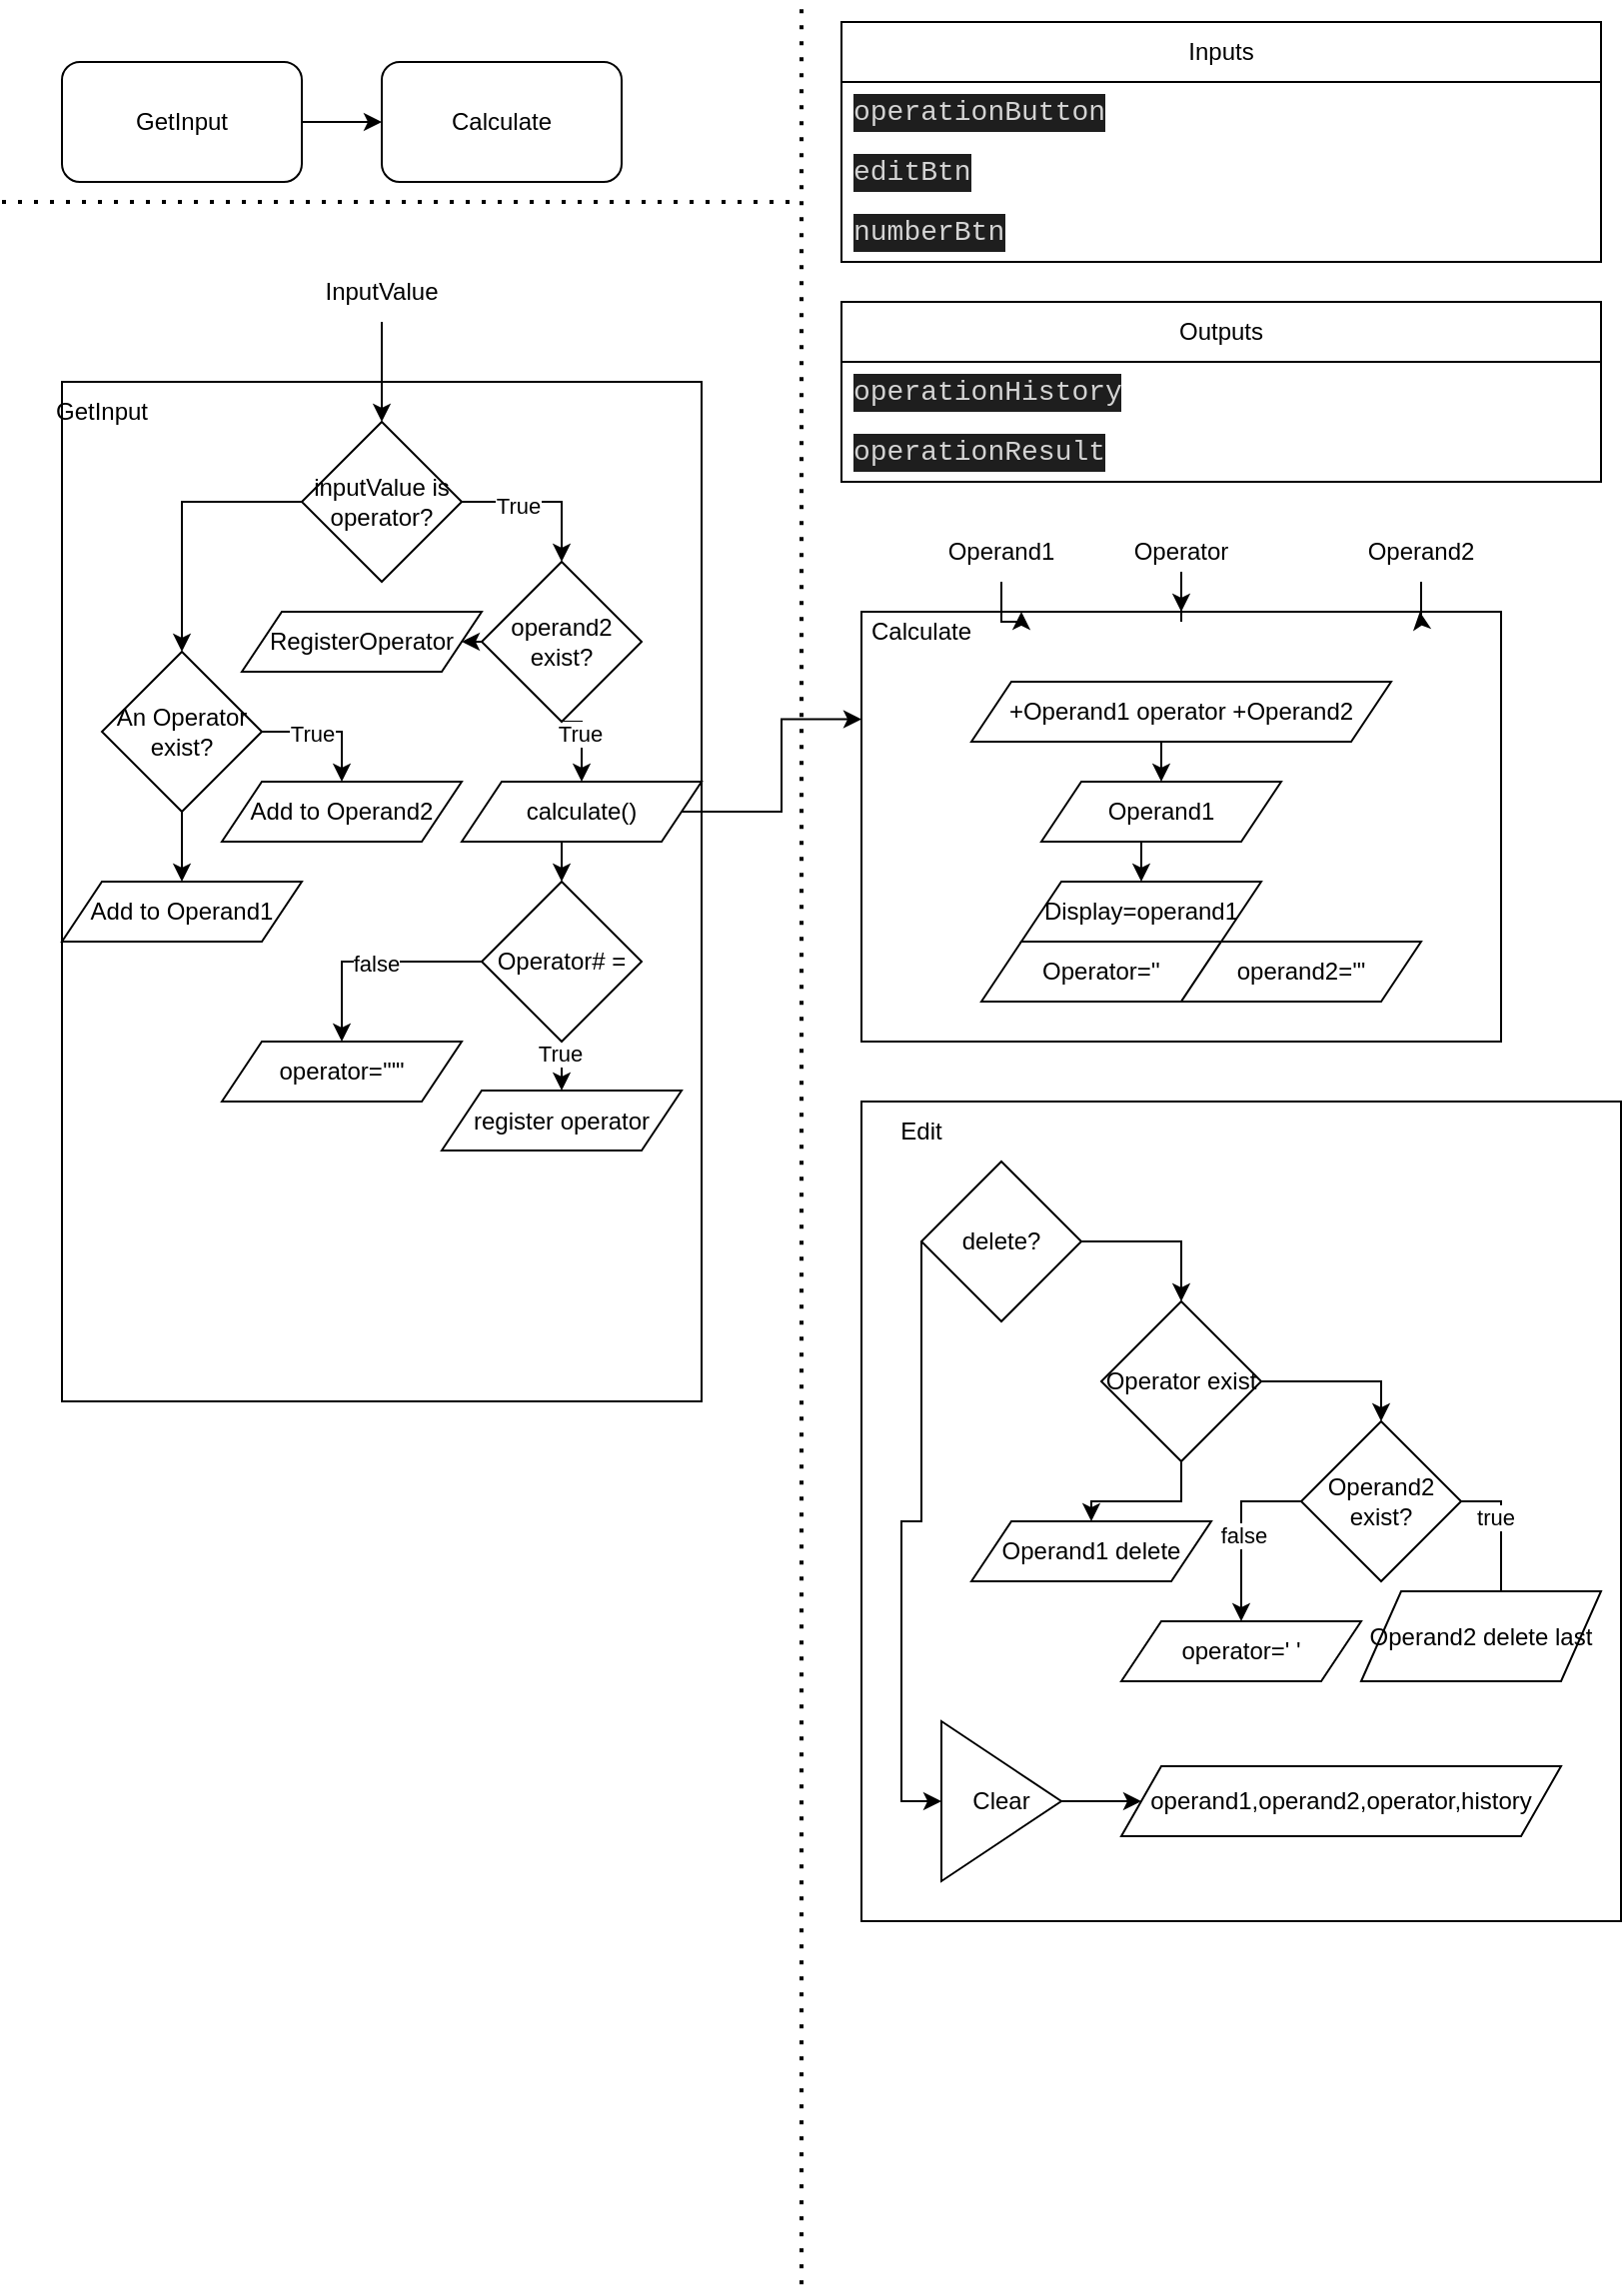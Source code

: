 <mxfile version="22.0.8" type="device">
  <diagram name="Page-1" id="R7vICqJdHyn7M1I5Hd7J">
    <mxGraphModel dx="821" dy="772" grid="1" gridSize="10" guides="1" tooltips="1" connect="1" arrows="1" fold="1" page="1" pageScale="1" pageWidth="827" pageHeight="1169" math="0" shadow="0">
      <root>
        <mxCell id="0" />
        <mxCell id="1" parent="0" />
        <mxCell id="CberOkeC7iPIoD50BDjG-1" value="" style="endArrow=none;dashed=1;html=1;dashPattern=1 3;strokeWidth=2;rounded=0;" parent="1" edge="1">
          <mxGeometry width="50" height="50" relative="1" as="geometry">
            <mxPoint x="410" y="1151.6" as="sourcePoint" />
            <mxPoint x="410" y="10" as="targetPoint" />
          </mxGeometry>
        </mxCell>
        <mxCell id="CberOkeC7iPIoD50BDjG-9" style="edgeStyle=orthogonalEdgeStyle;rounded=0;orthogonalLoop=1;jettySize=auto;html=1;exitX=1;exitY=0.5;exitDx=0;exitDy=0;entryX=0;entryY=0.5;entryDx=0;entryDy=0;" parent="1" source="CberOkeC7iPIoD50BDjG-7" target="CberOkeC7iPIoD50BDjG-8" edge="1">
          <mxGeometry relative="1" as="geometry" />
        </mxCell>
        <mxCell id="CberOkeC7iPIoD50BDjG-7" value="GetInput" style="rounded=1;whiteSpace=wrap;html=1;" parent="1" vertex="1">
          <mxGeometry x="40" y="40" width="120" height="60" as="geometry" />
        </mxCell>
        <mxCell id="CberOkeC7iPIoD50BDjG-8" value="Calculate" style="rounded=1;whiteSpace=wrap;html=1;" parent="1" vertex="1">
          <mxGeometry x="200" y="40" width="120" height="60" as="geometry" />
        </mxCell>
        <mxCell id="CberOkeC7iPIoD50BDjG-11" value="" style="endArrow=none;dashed=1;html=1;dashPattern=1 3;strokeWidth=2;rounded=0;" parent="1" edge="1">
          <mxGeometry width="50" height="50" relative="1" as="geometry">
            <mxPoint x="10" y="110" as="sourcePoint" />
            <mxPoint x="410" y="110" as="targetPoint" />
          </mxGeometry>
        </mxCell>
        <mxCell id="CberOkeC7iPIoD50BDjG-41" value="Inputs" style="swimlane;fontStyle=0;childLayout=stackLayout;horizontal=1;startSize=30;horizontalStack=0;resizeParent=1;resizeParentMax=0;resizeLast=0;collapsible=1;marginBottom=0;whiteSpace=wrap;html=1;" parent="1" vertex="1">
          <mxGeometry x="430" y="20" width="380" height="120" as="geometry">
            <mxRectangle x="430" y="20" width="60" height="30" as="alternateBounds" />
          </mxGeometry>
        </mxCell>
        <mxCell id="CberOkeC7iPIoD50BDjG-50" value="&lt;div style=&quot;color: rgb(212, 212, 212); background-color: rgb(30, 30, 30); font-family: Consolas, &amp;quot;Courier New&amp;quot;, monospace; font-size: 14px; line-height: 19px;&quot;&gt;operationButton&lt;/div&gt;" style="text;strokeColor=none;fillColor=none;align=left;verticalAlign=middle;spacingLeft=4;spacingRight=4;overflow=hidden;points=[[0,0.5],[1,0.5]];portConstraint=eastwest;rotatable=0;whiteSpace=wrap;html=1;" parent="CberOkeC7iPIoD50BDjG-41" vertex="1">
          <mxGeometry y="30" width="380" height="30" as="geometry" />
        </mxCell>
        <mxCell id="CberOkeC7iPIoD50BDjG-49" value="&lt;div style=&quot;color: rgb(212, 212, 212); background-color: rgb(30, 30, 30); font-family: Consolas, &amp;quot;Courier New&amp;quot;, monospace; font-size: 14px; line-height: 19px;&quot;&gt;editBtn&lt;/div&gt;" style="text;strokeColor=none;fillColor=none;align=left;verticalAlign=middle;spacingLeft=4;spacingRight=4;overflow=hidden;points=[[0,0.5],[1,0.5]];portConstraint=eastwest;rotatable=0;whiteSpace=wrap;html=1;" parent="CberOkeC7iPIoD50BDjG-41" vertex="1">
          <mxGeometry y="60" width="380" height="30" as="geometry" />
        </mxCell>
        <mxCell id="CberOkeC7iPIoD50BDjG-48" value="&lt;div style=&quot;color: rgb(212, 212, 212); background-color: rgb(30, 30, 30); font-family: Consolas, &amp;quot;Courier New&amp;quot;, monospace; font-size: 14px; line-height: 19px;&quot;&gt;numberBtn&lt;/div&gt;" style="text;strokeColor=none;fillColor=none;align=left;verticalAlign=middle;spacingLeft=4;spacingRight=4;overflow=hidden;points=[[0,0.5],[1,0.5]];portConstraint=eastwest;rotatable=0;whiteSpace=wrap;html=1;" parent="CberOkeC7iPIoD50BDjG-41" vertex="1">
          <mxGeometry y="90" width="380" height="30" as="geometry" />
        </mxCell>
        <mxCell id="CberOkeC7iPIoD50BDjG-51" value="Outputs" style="swimlane;fontStyle=0;childLayout=stackLayout;horizontal=1;startSize=30;horizontalStack=0;resizeParent=1;resizeParentMax=0;resizeLast=0;collapsible=1;marginBottom=0;whiteSpace=wrap;html=1;" parent="1" vertex="1">
          <mxGeometry x="430" y="160" width="380" height="90" as="geometry">
            <mxRectangle x="430" y="20" width="60" height="30" as="alternateBounds" />
          </mxGeometry>
        </mxCell>
        <mxCell id="CberOkeC7iPIoD50BDjG-52" value="&lt;div style=&quot;color: rgb(212, 212, 212); background-color: rgb(30, 30, 30); font-family: Consolas, &amp;quot;Courier New&amp;quot;, monospace; font-size: 14px; line-height: 19px;&quot;&gt;operationHistory&lt;/div&gt;" style="text;strokeColor=none;fillColor=none;align=left;verticalAlign=middle;spacingLeft=4;spacingRight=4;overflow=hidden;points=[[0,0.5],[1,0.5]];portConstraint=eastwest;rotatable=0;whiteSpace=wrap;html=1;" parent="CberOkeC7iPIoD50BDjG-51" vertex="1">
          <mxGeometry y="30" width="380" height="30" as="geometry" />
        </mxCell>
        <mxCell id="CberOkeC7iPIoD50BDjG-53" value="&lt;div style=&quot;color: rgb(212, 212, 212); background-color: rgb(30, 30, 30); font-family: Consolas, &amp;quot;Courier New&amp;quot;, monospace; font-size: 14px; line-height: 19px;&quot;&gt;operationResult&lt;/div&gt;" style="text;strokeColor=none;fillColor=none;align=left;verticalAlign=middle;spacingLeft=4;spacingRight=4;overflow=hidden;points=[[0,0.5],[1,0.5]];portConstraint=eastwest;rotatable=0;whiteSpace=wrap;html=1;" parent="CberOkeC7iPIoD50BDjG-51" vertex="1">
          <mxGeometry y="60" width="380" height="30" as="geometry" />
        </mxCell>
        <mxCell id="CberOkeC7iPIoD50BDjG-60" style="edgeStyle=orthogonalEdgeStyle;rounded=0;orthogonalLoop=1;jettySize=auto;html=1;entryX=0.5;entryY=0;entryDx=0;entryDy=0;" parent="1" source="CberOkeC7iPIoD50BDjG-56" target="CberOkeC7iPIoD50BDjG-61" edge="1">
          <mxGeometry relative="1" as="geometry" />
        </mxCell>
        <mxCell id="CberOkeC7iPIoD50BDjG-56" value="InputValue" style="text;html=1;strokeColor=none;fillColor=none;align=center;verticalAlign=middle;whiteSpace=wrap;rounded=0;" parent="1" vertex="1">
          <mxGeometry x="170" y="140" width="60" height="30" as="geometry" />
        </mxCell>
        <mxCell id="CberOkeC7iPIoD50BDjG-62" style="edgeStyle=orthogonalEdgeStyle;rounded=0;orthogonalLoop=1;jettySize=auto;html=1;exitX=0.5;exitY=0;exitDx=0;exitDy=0;entryX=0.5;entryY=0;entryDx=0;entryDy=0;" parent="1" source="CberOkeC7iPIoD50BDjG-57" target="CberOkeC7iPIoD50BDjG-61" edge="1">
          <mxGeometry relative="1" as="geometry" />
        </mxCell>
        <mxCell id="CberOkeC7iPIoD50BDjG-63" style="edgeStyle=orthogonalEdgeStyle;rounded=0;orthogonalLoop=1;jettySize=auto;html=1;exitX=0.5;exitY=0;exitDx=0;exitDy=0;entryX=0.5;entryY=0;entryDx=0;entryDy=0;" parent="1" source="CberOkeC7iPIoD50BDjG-57" target="CberOkeC7iPIoD50BDjG-61" edge="1">
          <mxGeometry relative="1" as="geometry" />
        </mxCell>
        <mxCell id="CberOkeC7iPIoD50BDjG-57" value="" style="rounded=0;whiteSpace=wrap;html=1;" parent="1" vertex="1">
          <mxGeometry x="40" y="200" width="320" height="510" as="geometry" />
        </mxCell>
        <mxCell id="CberOkeC7iPIoD50BDjG-64" style="edgeStyle=orthogonalEdgeStyle;rounded=0;orthogonalLoop=1;jettySize=auto;html=1;exitX=0.5;exitY=0;exitDx=0;exitDy=0;entryX=0.5;entryY=0;entryDx=0;entryDy=0;" parent="1" source="CberOkeC7iPIoD50BDjG-57" target="CberOkeC7iPIoD50BDjG-61" edge="1">
          <mxGeometry relative="1" as="geometry" />
        </mxCell>
        <mxCell id="CberOkeC7iPIoD50BDjG-59" value="GetInput" style="text;html=1;strokeColor=none;fillColor=none;align=center;verticalAlign=middle;whiteSpace=wrap;rounded=0;" parent="1" vertex="1">
          <mxGeometry x="30" y="200" width="60" height="30" as="geometry" />
        </mxCell>
        <mxCell id="CberOkeC7iPIoD50BDjG-68" style="edgeStyle=orthogonalEdgeStyle;rounded=0;orthogonalLoop=1;jettySize=auto;html=1;exitX=1;exitY=0.5;exitDx=0;exitDy=0;entryX=0.5;entryY=0;entryDx=0;entryDy=0;" parent="1" source="CberOkeC7iPIoD50BDjG-61" edge="1">
          <mxGeometry relative="1" as="geometry">
            <mxPoint x="290" y="290" as="targetPoint" />
            <Array as="points">
              <mxPoint x="290" y="260" />
            </Array>
          </mxGeometry>
        </mxCell>
        <mxCell id="CberOkeC7iPIoD50BDjG-71" value="True" style="edgeLabel;html=1;align=center;verticalAlign=middle;resizable=0;points=[];" parent="CberOkeC7iPIoD50BDjG-68" vertex="1" connectable="0">
          <mxGeometry x="-0.279" y="-2" relative="1" as="geometry">
            <mxPoint x="-1" as="offset" />
          </mxGeometry>
        </mxCell>
        <mxCell id="CberOkeC7iPIoD50BDjG-70" style="edgeStyle=orthogonalEdgeStyle;rounded=0;orthogonalLoop=1;jettySize=auto;html=1;" parent="1" source="CberOkeC7iPIoD50BDjG-61" target="CberOkeC7iPIoD50BDjG-69" edge="1">
          <mxGeometry relative="1" as="geometry" />
        </mxCell>
        <mxCell id="CberOkeC7iPIoD50BDjG-61" value="inputValue is&lt;br&gt;operator?" style="rhombus;whiteSpace=wrap;html=1;" parent="1" vertex="1">
          <mxGeometry x="160" y="220" width="80" height="80" as="geometry" />
        </mxCell>
        <mxCell id="CberOkeC7iPIoD50BDjG-73" style="edgeStyle=orthogonalEdgeStyle;rounded=0;orthogonalLoop=1;jettySize=auto;html=1;exitX=1;exitY=0.5;exitDx=0;exitDy=0;" parent="1" source="CberOkeC7iPIoD50BDjG-69" target="CberOkeC7iPIoD50BDjG-72" edge="1">
          <mxGeometry relative="1" as="geometry" />
        </mxCell>
        <mxCell id="CberOkeC7iPIoD50BDjG-74" value="True" style="edgeLabel;html=1;align=center;verticalAlign=middle;resizable=0;points=[];" parent="CberOkeC7iPIoD50BDjG-73" vertex="1" connectable="0">
          <mxGeometry x="-0.196" y="-1" relative="1" as="geometry">
            <mxPoint x="-1" as="offset" />
          </mxGeometry>
        </mxCell>
        <mxCell id="CberOkeC7iPIoD50BDjG-76" style="edgeStyle=orthogonalEdgeStyle;rounded=0;orthogonalLoop=1;jettySize=auto;html=1;entryX=0.5;entryY=0;entryDx=0;entryDy=0;" parent="1" source="CberOkeC7iPIoD50BDjG-69" target="CberOkeC7iPIoD50BDjG-75" edge="1">
          <mxGeometry relative="1" as="geometry" />
        </mxCell>
        <mxCell id="CberOkeC7iPIoD50BDjG-69" value="An Operator exist?" style="rhombus;whiteSpace=wrap;html=1;" parent="1" vertex="1">
          <mxGeometry x="60" y="335" width="80" height="80" as="geometry" />
        </mxCell>
        <mxCell id="CberOkeC7iPIoD50BDjG-72" value="Add to Operand2" style="shape=parallelogram;perimeter=parallelogramPerimeter;whiteSpace=wrap;html=1;fixedSize=1;" parent="1" vertex="1">
          <mxGeometry x="120" y="400" width="120" height="30" as="geometry" />
        </mxCell>
        <mxCell id="CberOkeC7iPIoD50BDjG-75" value="Add to Operand1" style="shape=parallelogram;perimeter=parallelogramPerimeter;whiteSpace=wrap;html=1;fixedSize=1;" parent="1" vertex="1">
          <mxGeometry x="40" y="450" width="120" height="30" as="geometry" />
        </mxCell>
        <mxCell id="CberOkeC7iPIoD50BDjG-79" style="edgeStyle=orthogonalEdgeStyle;rounded=0;orthogonalLoop=1;jettySize=auto;html=1;exitX=0.5;exitY=1;exitDx=0;exitDy=0;entryX=0.5;entryY=0;entryDx=0;entryDy=0;" parent="1" source="CberOkeC7iPIoD50BDjG-77" target="CberOkeC7iPIoD50BDjG-78" edge="1">
          <mxGeometry relative="1" as="geometry" />
        </mxCell>
        <mxCell id="CberOkeC7iPIoD50BDjG-109" value="True" style="edgeLabel;html=1;align=center;verticalAlign=middle;resizable=0;points=[];" parent="CberOkeC7iPIoD50BDjG-79" vertex="1" connectable="0">
          <mxGeometry x="-0.203" y="-1" relative="1" as="geometry">
            <mxPoint as="offset" />
          </mxGeometry>
        </mxCell>
        <mxCell id="CberOkeC7iPIoD50BDjG-88" style="edgeStyle=orthogonalEdgeStyle;rounded=0;orthogonalLoop=1;jettySize=auto;html=1;exitX=0;exitY=0.5;exitDx=0;exitDy=0;entryX=1;entryY=0.5;entryDx=0;entryDy=0;" parent="1" source="CberOkeC7iPIoD50BDjG-77" target="CberOkeC7iPIoD50BDjG-87" edge="1">
          <mxGeometry relative="1" as="geometry" />
        </mxCell>
        <mxCell id="CberOkeC7iPIoD50BDjG-77" value="operand2&lt;br&gt;exist?" style="rhombus;whiteSpace=wrap;html=1;" parent="1" vertex="1">
          <mxGeometry x="250" y="290" width="80" height="80" as="geometry" />
        </mxCell>
        <mxCell id="CberOkeC7iPIoD50BDjG-90" style="edgeStyle=orthogonalEdgeStyle;rounded=0;orthogonalLoop=1;jettySize=auto;html=1;entryX=0;entryY=0.25;entryDx=0;entryDy=0;" parent="1" source="CberOkeC7iPIoD50BDjG-78" target="CberOkeC7iPIoD50BDjG-89" edge="1">
          <mxGeometry relative="1" as="geometry" />
        </mxCell>
        <mxCell id="CberOkeC7iPIoD50BDjG-106" style="edgeStyle=orthogonalEdgeStyle;rounded=0;orthogonalLoop=1;jettySize=auto;html=1;exitX=0.5;exitY=1;exitDx=0;exitDy=0;entryX=0.5;entryY=0;entryDx=0;entryDy=0;" parent="1" source="CberOkeC7iPIoD50BDjG-78" target="CberOkeC7iPIoD50BDjG-105" edge="1">
          <mxGeometry relative="1" as="geometry" />
        </mxCell>
        <mxCell id="CberOkeC7iPIoD50BDjG-78" value="calculate()" style="shape=parallelogram;perimeter=parallelogramPerimeter;whiteSpace=wrap;html=1;fixedSize=1;" parent="1" vertex="1">
          <mxGeometry x="240" y="400" width="120" height="30" as="geometry" />
        </mxCell>
        <mxCell id="CberOkeC7iPIoD50BDjG-81" value="register operator" style="shape=parallelogram;perimeter=parallelogramPerimeter;whiteSpace=wrap;html=1;fixedSize=1;" parent="1" vertex="1">
          <mxGeometry x="230" y="554.5" width="120" height="30" as="geometry" />
        </mxCell>
        <mxCell id="CberOkeC7iPIoD50BDjG-87" value="RegisterOperator" style="shape=parallelogram;perimeter=parallelogramPerimeter;whiteSpace=wrap;html=1;fixedSize=1;" parent="1" vertex="1">
          <mxGeometry x="130" y="315" width="120" height="30" as="geometry" />
        </mxCell>
        <mxCell id="CberOkeC7iPIoD50BDjG-89" value="" style="rounded=0;whiteSpace=wrap;html=1;" parent="1" vertex="1">
          <mxGeometry x="440" y="315" width="320" height="215" as="geometry" />
        </mxCell>
        <mxCell id="CberOkeC7iPIoD50BDjG-91" value="Calculate" style="text;html=1;strokeColor=none;fillColor=none;align=center;verticalAlign=middle;whiteSpace=wrap;rounded=0;" parent="1" vertex="1">
          <mxGeometry x="440" y="310" width="60" height="30" as="geometry" />
        </mxCell>
        <mxCell id="CberOkeC7iPIoD50BDjG-92" value="Operand2" style="text;html=1;strokeColor=none;fillColor=none;align=center;verticalAlign=middle;whiteSpace=wrap;rounded=0;" parent="1" vertex="1">
          <mxGeometry x="690" y="270" width="60" height="30" as="geometry" />
        </mxCell>
        <mxCell id="CberOkeC7iPIoD50BDjG-93" style="edgeStyle=orthogonalEdgeStyle;rounded=0;orthogonalLoop=1;jettySize=auto;html=1;entryX=0.873;entryY=0;entryDx=0;entryDy=0;entryPerimeter=0;" parent="1" source="CberOkeC7iPIoD50BDjG-92" target="CberOkeC7iPIoD50BDjG-89" edge="1">
          <mxGeometry relative="1" as="geometry" />
        </mxCell>
        <mxCell id="CberOkeC7iPIoD50BDjG-95" style="edgeStyle=orthogonalEdgeStyle;rounded=0;orthogonalLoop=1;jettySize=auto;html=1;entryX=0.25;entryY=0;entryDx=0;entryDy=0;" parent="1" source="CberOkeC7iPIoD50BDjG-94" target="CberOkeC7iPIoD50BDjG-89" edge="1">
          <mxGeometry relative="1" as="geometry" />
        </mxCell>
        <mxCell id="CberOkeC7iPIoD50BDjG-94" value="Operand1" style="text;html=1;strokeColor=none;fillColor=none;align=center;verticalAlign=middle;whiteSpace=wrap;rounded=0;" parent="1" vertex="1">
          <mxGeometry x="480" y="270" width="60" height="30" as="geometry" />
        </mxCell>
        <mxCell id="CberOkeC7iPIoD50BDjG-97" style="edgeStyle=orthogonalEdgeStyle;rounded=0;orthogonalLoop=1;jettySize=auto;html=1;" parent="1" source="CberOkeC7iPIoD50BDjG-96" target="CberOkeC7iPIoD50BDjG-89" edge="1">
          <mxGeometry relative="1" as="geometry" />
        </mxCell>
        <mxCell id="CberOkeC7iPIoD50BDjG-96" value="Operator" style="text;html=1;strokeColor=none;fillColor=none;align=center;verticalAlign=middle;whiteSpace=wrap;rounded=0;" parent="1" vertex="1">
          <mxGeometry x="570" y="270" width="60" height="30" as="geometry" />
        </mxCell>
        <mxCell id="CberOkeC7iPIoD50BDjG-101" style="edgeStyle=orthogonalEdgeStyle;rounded=0;orthogonalLoop=1;jettySize=auto;html=1;exitX=0.5;exitY=1;exitDx=0;exitDy=0;entryX=0.5;entryY=0;entryDx=0;entryDy=0;" parent="1" source="CberOkeC7iPIoD50BDjG-98" target="CberOkeC7iPIoD50BDjG-100" edge="1">
          <mxGeometry relative="1" as="geometry" />
        </mxCell>
        <mxCell id="CberOkeC7iPIoD50BDjG-98" value="+Operand1 operator +Operand2" style="shape=parallelogram;perimeter=parallelogramPerimeter;whiteSpace=wrap;html=1;fixedSize=1;" parent="1" vertex="1">
          <mxGeometry x="495" y="350" width="210" height="30" as="geometry" />
        </mxCell>
        <mxCell id="CberOkeC7iPIoD50BDjG-103" style="edgeStyle=orthogonalEdgeStyle;rounded=0;orthogonalLoop=1;jettySize=auto;html=1;exitX=0.5;exitY=1;exitDx=0;exitDy=0;entryX=0.5;entryY=0;entryDx=0;entryDy=0;" parent="1" source="CberOkeC7iPIoD50BDjG-100" target="CberOkeC7iPIoD50BDjG-102" edge="1">
          <mxGeometry relative="1" as="geometry" />
        </mxCell>
        <mxCell id="CberOkeC7iPIoD50BDjG-100" value="Operand1" style="shape=parallelogram;perimeter=parallelogramPerimeter;whiteSpace=wrap;html=1;fixedSize=1;" parent="1" vertex="1">
          <mxGeometry x="530" y="400" width="120" height="30" as="geometry" />
        </mxCell>
        <mxCell id="CberOkeC7iPIoD50BDjG-102" value="Display=operand1" style="shape=parallelogram;perimeter=parallelogramPerimeter;whiteSpace=wrap;html=1;fixedSize=1;" parent="1" vertex="1">
          <mxGeometry x="520" y="450" width="120" height="30" as="geometry" />
        </mxCell>
        <mxCell id="CberOkeC7iPIoD50BDjG-104" value="Operator=&#39;&#39;" style="shape=parallelogram;perimeter=parallelogramPerimeter;whiteSpace=wrap;html=1;fixedSize=1;" parent="1" vertex="1">
          <mxGeometry x="500" y="480" width="120" height="30" as="geometry" />
        </mxCell>
        <mxCell id="CberOkeC7iPIoD50BDjG-107" style="edgeStyle=orthogonalEdgeStyle;rounded=0;orthogonalLoop=1;jettySize=auto;html=1;entryX=0.5;entryY=0;entryDx=0;entryDy=0;" parent="1" source="CberOkeC7iPIoD50BDjG-105" target="CberOkeC7iPIoD50BDjG-81" edge="1">
          <mxGeometry relative="1" as="geometry">
            <mxPoint x="230" y="590" as="targetPoint" />
          </mxGeometry>
        </mxCell>
        <mxCell id="CberOkeC7iPIoD50BDjG-108" value="True" style="edgeLabel;html=1;align=center;verticalAlign=middle;resizable=0;points=[];" parent="CberOkeC7iPIoD50BDjG-107" vertex="1" connectable="0">
          <mxGeometry x="0.334" y="-1" relative="1" as="geometry">
            <mxPoint as="offset" />
          </mxGeometry>
        </mxCell>
        <mxCell id="CberOkeC7iPIoD50BDjG-111" style="edgeStyle=orthogonalEdgeStyle;rounded=0;orthogonalLoop=1;jettySize=auto;html=1;exitX=0;exitY=0.5;exitDx=0;exitDy=0;entryX=0.5;entryY=0;entryDx=0;entryDy=0;" parent="1" source="CberOkeC7iPIoD50BDjG-105" target="CberOkeC7iPIoD50BDjG-110" edge="1">
          <mxGeometry relative="1" as="geometry" />
        </mxCell>
        <mxCell id="CberOkeC7iPIoD50BDjG-112" value="false" style="edgeLabel;html=1;align=center;verticalAlign=middle;resizable=0;points=[];" parent="CberOkeC7iPIoD50BDjG-111" vertex="1" connectable="0">
          <mxGeometry x="-0.043" y="1" relative="1" as="geometry">
            <mxPoint x="-1" as="offset" />
          </mxGeometry>
        </mxCell>
        <mxCell id="CberOkeC7iPIoD50BDjG-105" value="Operator# =" style="rhombus;whiteSpace=wrap;html=1;" parent="1" vertex="1">
          <mxGeometry x="250" y="450" width="80" height="80" as="geometry" />
        </mxCell>
        <mxCell id="CberOkeC7iPIoD50BDjG-110" value="operator=&#39;&quot;&quot;" style="shape=parallelogram;perimeter=parallelogramPerimeter;whiteSpace=wrap;html=1;fixedSize=1;" parent="1" vertex="1">
          <mxGeometry x="120" y="530" width="120" height="30" as="geometry" />
        </mxCell>
        <mxCell id="CberOkeC7iPIoD50BDjG-114" value="" style="rounded=0;whiteSpace=wrap;html=1;" parent="1" vertex="1">
          <mxGeometry x="440" y="560" width="380" height="410" as="geometry" />
        </mxCell>
        <mxCell id="CberOkeC7iPIoD50BDjG-115" value="Edit" style="text;html=1;strokeColor=none;fillColor=none;align=center;verticalAlign=middle;whiteSpace=wrap;rounded=0;" parent="1" vertex="1">
          <mxGeometry x="440" y="560" width="60" height="30" as="geometry" />
        </mxCell>
        <mxCell id="CberOkeC7iPIoD50BDjG-118" style="edgeStyle=orthogonalEdgeStyle;rounded=0;orthogonalLoop=1;jettySize=auto;html=1;exitX=1;exitY=0.5;exitDx=0;exitDy=0;entryX=0.5;entryY=0;entryDx=0;entryDy=0;" parent="1" source="CberOkeC7iPIoD50BDjG-116" edge="1">
          <mxGeometry relative="1" as="geometry">
            <mxPoint x="600" y="660" as="targetPoint" />
            <Array as="points">
              <mxPoint x="600" y="630" />
            </Array>
          </mxGeometry>
        </mxCell>
        <mxCell id="CberOkeC7iPIoD50BDjG-135" style="edgeStyle=orthogonalEdgeStyle;rounded=0;orthogonalLoop=1;jettySize=auto;html=1;entryX=0;entryY=0.5;entryDx=0;entryDy=0;" parent="1" source="CberOkeC7iPIoD50BDjG-116" target="CberOkeC7iPIoD50BDjG-136" edge="1">
          <mxGeometry relative="1" as="geometry">
            <mxPoint x="490" y="840" as="targetPoint" />
            <Array as="points">
              <mxPoint x="470" y="770" />
              <mxPoint x="460" y="770" />
              <mxPoint x="460" y="910" />
            </Array>
          </mxGeometry>
        </mxCell>
        <mxCell id="CberOkeC7iPIoD50BDjG-116" value="delete?" style="rhombus;whiteSpace=wrap;html=1;" parent="1" vertex="1">
          <mxGeometry x="470" y="590" width="80" height="80" as="geometry" />
        </mxCell>
        <mxCell id="CberOkeC7iPIoD50BDjG-122" style="edgeStyle=orthogonalEdgeStyle;rounded=0;orthogonalLoop=1;jettySize=auto;html=1;entryX=0.5;entryY=0;entryDx=0;entryDy=0;" parent="1" source="CberOkeC7iPIoD50BDjG-119" target="CberOkeC7iPIoD50BDjG-120" edge="1">
          <mxGeometry relative="1" as="geometry" />
        </mxCell>
        <mxCell id="CberOkeC7iPIoD50BDjG-133" style="edgeStyle=orthogonalEdgeStyle;rounded=0;orthogonalLoop=1;jettySize=auto;html=1;exitX=0.5;exitY=1;exitDx=0;exitDy=0;entryX=0.5;entryY=0;entryDx=0;entryDy=0;" parent="1" source="CberOkeC7iPIoD50BDjG-119" target="CberOkeC7iPIoD50BDjG-132" edge="1">
          <mxGeometry relative="1" as="geometry" />
        </mxCell>
        <mxCell id="CberOkeC7iPIoD50BDjG-119" value="Operator exist" style="rhombus;whiteSpace=wrap;html=1;" parent="1" vertex="1">
          <mxGeometry x="560" y="660" width="80" height="80" as="geometry" />
        </mxCell>
        <mxCell id="CberOkeC7iPIoD50BDjG-125" style="edgeStyle=orthogonalEdgeStyle;rounded=0;orthogonalLoop=1;jettySize=auto;html=1;exitX=1;exitY=0.5;exitDx=0;exitDy=0;entryX=0.5;entryY=0;entryDx=0;entryDy=0;" parent="1" source="CberOkeC7iPIoD50BDjG-120" target="CberOkeC7iPIoD50BDjG-126" edge="1">
          <mxGeometry relative="1" as="geometry">
            <mxPoint x="760" y="790" as="targetPoint" />
          </mxGeometry>
        </mxCell>
        <mxCell id="CberOkeC7iPIoD50BDjG-130" value="true" style="edgeLabel;html=1;align=center;verticalAlign=middle;resizable=0;points=[];" parent="CberOkeC7iPIoD50BDjG-125" vertex="1" connectable="0">
          <mxGeometry x="-0.469" y="-3" relative="1" as="geometry">
            <mxPoint as="offset" />
          </mxGeometry>
        </mxCell>
        <mxCell id="CberOkeC7iPIoD50BDjG-129" style="edgeStyle=orthogonalEdgeStyle;rounded=0;orthogonalLoop=1;jettySize=auto;html=1;exitX=0;exitY=0.5;exitDx=0;exitDy=0;entryX=0.5;entryY=0;entryDx=0;entryDy=0;" parent="1" source="CberOkeC7iPIoD50BDjG-120" target="CberOkeC7iPIoD50BDjG-128" edge="1">
          <mxGeometry relative="1" as="geometry" />
        </mxCell>
        <mxCell id="CberOkeC7iPIoD50BDjG-131" value="false" style="edgeLabel;html=1;align=center;verticalAlign=middle;resizable=0;points=[];" parent="CberOkeC7iPIoD50BDjG-129" vertex="1" connectable="0">
          <mxGeometry x="0.049" y="1" relative="1" as="geometry">
            <mxPoint as="offset" />
          </mxGeometry>
        </mxCell>
        <mxCell id="CberOkeC7iPIoD50BDjG-120" value="Operand2 exist?" style="rhombus;whiteSpace=wrap;html=1;" parent="1" vertex="1">
          <mxGeometry x="660" y="720" width="80" height="80" as="geometry" />
        </mxCell>
        <mxCell id="CberOkeC7iPIoD50BDjG-126" value="Operand2 delete last" style="shape=parallelogram;perimeter=parallelogramPerimeter;whiteSpace=wrap;html=1;fixedSize=1;" parent="1" vertex="1">
          <mxGeometry x="690" y="805" width="120" height="45" as="geometry" />
        </mxCell>
        <mxCell id="CberOkeC7iPIoD50BDjG-128" value="operator=&#39; &#39;" style="shape=parallelogram;perimeter=parallelogramPerimeter;whiteSpace=wrap;html=1;fixedSize=1;" parent="1" vertex="1">
          <mxGeometry x="570" y="820" width="120" height="30" as="geometry" />
        </mxCell>
        <mxCell id="CberOkeC7iPIoD50BDjG-132" value="Operand1 delete" style="shape=parallelogram;perimeter=parallelogramPerimeter;whiteSpace=wrap;html=1;fixedSize=1;" parent="1" vertex="1">
          <mxGeometry x="495" y="770" width="120" height="30" as="geometry" />
        </mxCell>
        <mxCell id="CberOkeC7iPIoD50BDjG-138" style="edgeStyle=orthogonalEdgeStyle;rounded=0;orthogonalLoop=1;jettySize=auto;html=1;exitX=1;exitY=0.5;exitDx=0;exitDy=0;entryX=0;entryY=0.5;entryDx=0;entryDy=0;" parent="1" source="CberOkeC7iPIoD50BDjG-136" target="CberOkeC7iPIoD50BDjG-137" edge="1">
          <mxGeometry relative="1" as="geometry" />
        </mxCell>
        <mxCell id="CberOkeC7iPIoD50BDjG-136" value="Clear" style="triangle;whiteSpace=wrap;html=1;" parent="1" vertex="1">
          <mxGeometry x="480" y="870" width="60" height="80" as="geometry" />
        </mxCell>
        <mxCell id="CberOkeC7iPIoD50BDjG-137" value="operand1,operand2,operator,history" style="shape=parallelogram;perimeter=parallelogramPerimeter;whiteSpace=wrap;html=1;fixedSize=1;" parent="1" vertex="1">
          <mxGeometry x="570" y="892.5" width="220" height="35" as="geometry" />
        </mxCell>
        <mxCell id="CberOkeC7iPIoD50BDjG-139" value="operand2=&#39;&quot;" style="shape=parallelogram;perimeter=parallelogramPerimeter;whiteSpace=wrap;html=1;fixedSize=1;" parent="1" vertex="1">
          <mxGeometry x="600" y="480" width="120" height="30" as="geometry" />
        </mxCell>
      </root>
    </mxGraphModel>
  </diagram>
</mxfile>
